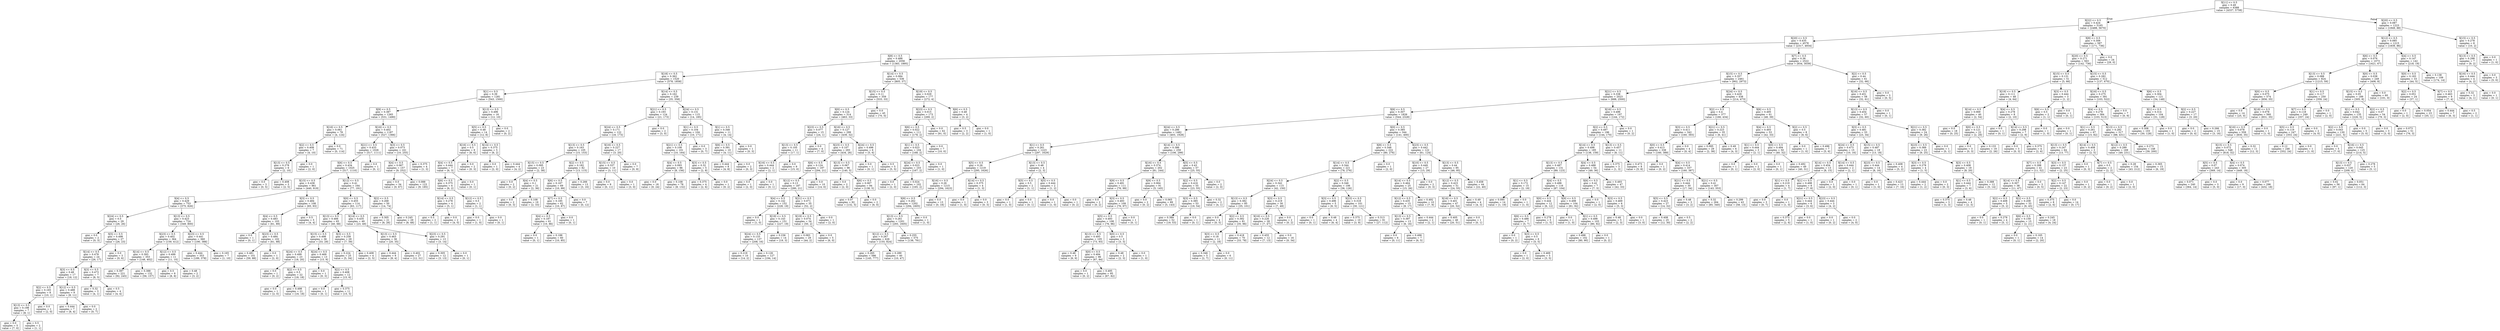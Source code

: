 digraph Tree {
node [shape=box] ;
0 [label="X[11] <= 0.5\ngini = 0.49\nsamples = 6388\nvalue = [4337, 5758]"] ;
1 [label="X[22] <= 0.5\ngini = 0.424\nsamples = 5165\nvalue = [2488, 5670]"] ;
0 -> 1 [labeldistance=2.5, labelangle=45, headlabel="True"] ;
2 [label="X[20] <= 0.5\ngini = 0.435\nsamples = 4578\nvalue = [2317, 4934]"] ;
1 -> 2 ;
3 [label="X[8] <= 0.5\ngini = 0.488\nsamples = 2056\nvalue = [1383, 1895]"] ;
2 -> 3 ;
4 [label="X[18] <= 0.5\ngini = 0.362\nsamples = 1520\nvalue = [578, 1858]"] ;
3 -> 4 ;
5 [label="X[1] <= 0.5\ngini = 0.39\nsamples = 1281\nvalue = [543, 1500]"] ;
4 -> 5 ;
6 [label="X[9] <= 0.5\ngini = 0.387\nsamples = 1265\nvalue = [531, 1490]"] ;
5 -> 6 ;
7 [label="X[16] <= 0.5\ngini = 0.061\nsamples = 78\nvalue = [4, 124]"] ;
6 -> 7 ;
8 [label="X[2] <= 0.5\ngini = 0.408\nsamples = 7\nvalue = [4, 10]"] ;
7 -> 8 ;
9 [label="X[13] <= 0.5\ngini = 0.278\nsamples = 6\nvalue = [2, 10]"] ;
8 -> 9 ;
10 [label="gini = 0.0\nsamples = 3\nvalue = [0, 5]"] ;
9 -> 10 ;
11 [label="gini = 0.408\nsamples = 3\nvalue = [2, 5]"] ;
9 -> 11 ;
12 [label="gini = 0.0\nsamples = 1\nvalue = [2, 0]"] ;
8 -> 12 ;
13 [label="gini = 0.0\nsamples = 71\nvalue = [0, 114]"] ;
7 -> 13 ;
14 [label="X[16] <= 0.5\ngini = 0.402\nsamples = 1187\nvalue = [527, 1366]"] ;
6 -> 14 ;
15 [label="X[21] <= 0.5\ngini = 0.433\nsamples = 1026\nvalue = [517, 1111]"] ;
14 -> 15 ;
16 [label="X[6] <= 0.5\ngini = 0.434\nsamples = 1025\nvalue = [517, 1110]"] ;
15 -> 16 ;
17 [label="X[15] <= 0.5\ngini = 0.438\nsamples = 861\nvalue = [440, 919]"] ;
16 -> 17 ;
18 [label="X[4] <= 0.5\ngini = 0.429\nsamples = 753\nvalue = [375, 826]"] ;
17 -> 18 ;
19 [label="X[24] <= 0.5\ngini = 0.5\nsamples = 29\nvalue = [26, 26]"] ;
18 -> 19 ;
20 [label="gini = 0.0\nsamples = 2\nvalue = [0, 3]"] ;
19 -> 20 ;
21 [label="X[5] <= 0.5\ngini = 0.498\nsamples = 27\nvalue = [26, 23]"] ;
19 -> 21 ;
22 [label="X[14] <= 0.5\ngini = 0.478\nsamples = 24\nvalue = [26, 17]"] ;
21 -> 22 ;
23 [label="X[3] <= 0.5\ngini = 0.48\nsamples = 17\nvalue = [18, 12]"] ;
22 -> 23 ;
24 [label="X[2] <= 0.5\ngini = 0.165\nsamples = 8\nvalue = [10, 1]"] ;
23 -> 24 ;
25 [label="X[13] <= 0.5\ngini = 0.198\nsamples = 7\nvalue = [8, 1]"] ;
24 -> 25 ;
26 [label="gini = 0.0\nsamples = 5\nvalue = [7, 0]"] ;
25 -> 26 ;
27 [label="gini = 0.5\nsamples = 2\nvalue = [1, 1]"] ;
25 -> 27 ;
28 [label="gini = 0.0\nsamples = 1\nvalue = [2, 0]"] ;
24 -> 28 ;
29 [label="X[12] <= 0.5\ngini = 0.488\nsamples = 9\nvalue = [8, 11]"] ;
23 -> 29 ;
30 [label="gini = 0.444\nsamples = 7\nvalue = [8, 4]"] ;
29 -> 30 ;
31 [label="gini = 0.0\nsamples = 2\nvalue = [0, 7]"] ;
29 -> 31 ;
32 [label="X[3] <= 0.5\ngini = 0.473\nsamples = 7\nvalue = [8, 5]"] ;
22 -> 32 ;
33 [label="gini = 0.32\nsamples = 3\nvalue = [4, 1]"] ;
32 -> 33 ;
34 [label="gini = 0.5\nsamples = 4\nvalue = [4, 4]"] ;
32 -> 34 ;
35 [label="gini = 0.0\nsamples = 3\nvalue = [0, 6]"] ;
21 -> 35 ;
36 [label="X[13] <= 0.5\ngini = 0.423\nsamples = 724\nvalue = [349, 800]"] ;
18 -> 36 ;
37 [label="X[23] <= 0.5\ngini = 0.402\nsamples = 364\nvalue = [159, 412]"] ;
36 -> 37 ;
38 [label="X[14] <= 0.5\ngini = 0.393\nsamples = 353\nvalue = [148, 402]"] ;
37 -> 38 ;
39 [label="gini = 0.397\nsamples = 221\nvalue = [92, 245]"] ;
38 -> 39 ;
40 [label="gini = 0.388\nsamples = 132\nvalue = [56, 157]"] ;
38 -> 40 ;
41 [label="X[12] <= 0.5\ngini = 0.499\nsamples = 11\nvalue = [11, 10]"] ;
37 -> 41 ;
42 [label="gini = 0.5\nsamples = 9\nvalue = [8, 8]"] ;
41 -> 42 ;
43 [label="gini = 0.48\nsamples = 2\nvalue = [3, 2]"] ;
41 -> 43 ;
44 [label="X[23] <= 0.5\ngini = 0.441\nsamples = 360\nvalue = [190, 388]"] ;
36 -> 44 ;
45 [label="gini = 0.444\nsamples = 353\nvalue = [189, 378]"] ;
44 -> 45 ;
46 [label="gini = 0.165\nsamples = 7\nvalue = [1, 10]"] ;
44 -> 46 ;
47 [label="X[3] <= 0.5\ngini = 0.484\nsamples = 108\nvalue = [65, 93]"] ;
17 -> 47 ;
48 [label="X[4] <= 0.5\ngini = 0.483\nsamples = 103\nvalue = [61, 89]"] ;
47 -> 48 ;
49 [label="gini = 0.0\nsamples = 1\nvalue = [0, 1]"] ;
48 -> 49 ;
50 [label="X[23] <= 0.5\ngini = 0.484\nsamples = 102\nvalue = [61, 88]"] ;
48 -> 50 ;
51 [label="gini = 0.481\nsamples = 101\nvalue = [59, 88]"] ;
50 -> 51 ;
52 [label="gini = 0.0\nsamples = 1\nvalue = [2, 0]"] ;
50 -> 52 ;
53 [label="gini = 0.5\nsamples = 5\nvalue = [4, 4]"] ;
47 -> 53 ;
54 [label="X[12] <= 0.5\ngini = 0.41\nsamples = 164\nvalue = [77, 191]"] ;
16 -> 54 ;
55 [label="X[0] <= 0.5\ngini = 0.455\nsamples = 114\nvalue = [63, 117]"] ;
54 -> 55 ;
56 [label="X[13] <= 0.5\ngini = 0.466\nsamples = 65\nvalue = [40, 68]"] ;
55 -> 56 ;
57 [label="X[15] <= 0.5\ngini = 0.498\nsamples = 36\nvalue = [33, 29]"] ;
56 -> 57 ;
58 [label="X[24] <= 0.5\ngini = 0.499\nsamples = 23\nvalue = [18, 20]"] ;
57 -> 58 ;
59 [label="gini = 0.0\nsamples = 1\nvalue = [0, 2]"] ;
58 -> 59 ;
60 [label="X[2] <= 0.5\ngini = 0.5\nsamples = 22\nvalue = [18, 18]"] ;
58 -> 60 ;
61 [label="gini = 0.0\nsamples = 1\nvalue = [2, 0]"] ;
60 -> 61 ;
62 [label="gini = 0.498\nsamples = 21\nvalue = [16, 18]"] ;
60 -> 62 ;
63 [label="X[24] <= 0.5\ngini = 0.469\nsamples = 13\nvalue = [15, 9]"] ;
57 -> 63 ;
64 [label="gini = 0.0\nsamples = 1\nvalue = [0, 3]"] ;
63 -> 64 ;
65 [label="X[2] <= 0.5\ngini = 0.408\nsamples = 12\nvalue = [15, 6]"] ;
63 -> 65 ;
66 [label="gini = 0.0\nsamples = 1\nvalue = [0, 1]"] ;
65 -> 66 ;
67 [label="gini = 0.375\nsamples = 11\nvalue = [15, 5]"] ;
65 -> 67 ;
68 [label="X[3] <= 0.5\ngini = 0.258\nsamples = 29\nvalue = [7, 39]"] ;
56 -> 68 ;
69 [label="gini = 0.224\nsamples = 25\nvalue = [5, 34]"] ;
68 -> 69 ;
70 [label="gini = 0.408\nsamples = 4\nvalue = [2, 5]"] ;
68 -> 70 ;
71 [label="X[14] <= 0.5\ngini = 0.435\nsamples = 49\nvalue = [23, 49]"] ;
55 -> 71 ;
72 [label="X[13] <= 0.5\ngini = 0.463\nsamples = 36\nvalue = [20, 35]"] ;
71 -> 72 ;
73 [label="gini = 0.444\nsamples = 9\nvalue = [8, 4]"] ;
72 -> 73 ;
74 [label="gini = 0.402\nsamples = 27\nvalue = [12, 31]"] ;
72 -> 74 ;
75 [label="X[23] <= 0.5\ngini = 0.291\nsamples = 13\nvalue = [3, 14]"] ;
71 -> 75 ;
76 [label="gini = 0.305\nsamples = 12\nvalue = [3, 13]"] ;
75 -> 76 ;
77 [label="gini = 0.0\nsamples = 1\nvalue = [0, 1]"] ;
75 -> 77 ;
78 [label="X[2] <= 0.5\ngini = 0.268\nsamples = 50\nvalue = [14, 74]"] ;
54 -> 78 ;
79 [label="gini = 0.305\nsamples = 21\nvalue = [6, 26]"] ;
78 -> 79 ;
80 [label="gini = 0.245\nsamples = 29\nvalue = [8, 48]"] ;
78 -> 80 ;
81 [label="gini = 0.0\nsamples = 1\nvalue = [0, 1]"] ;
15 -> 81 ;
82 [label="X[3] <= 0.5\ngini = 0.073\nsamples = 161\nvalue = [10, 255]"] ;
14 -> 82 ;
83 [label="X[4] <= 0.5\ngini = 0.067\nsamples = 157\nvalue = [9, 252]"] ;
82 -> 83 ;
84 [label="gini = 0.0\nsamples = 34\nvalue = [0, 67]"] ;
83 -> 84 ;
85 [label="gini = 0.088\nsamples = 123\nvalue = [9, 185]"] ;
83 -> 85 ;
86 [label="gini = 0.375\nsamples = 4\nvalue = [1, 3]"] ;
82 -> 86 ;
87 [label="X[13] <= 0.5\ngini = 0.496\nsamples = 16\nvalue = [12, 10]"] ;
5 -> 87 ;
88 [label="X[5] <= 0.5\ngini = 0.48\nsamples = 14\nvalue = [12, 8]"] ;
87 -> 88 ;
89 [label="X[16] <= 0.5\ngini = 0.5\nsamples = 9\nvalue = [6, 6]"] ;
88 -> 89 ;
90 [label="X[4] <= 0.5\ngini = 0.444\nsamples = 7\nvalue = [6, 3]"] ;
89 -> 90 ;
91 [label="X[6] <= 0.5\ngini = 0.375\nsamples = 6\nvalue = [6, 2]"] ;
90 -> 91 ;
92 [label="X[14] <= 0.5\ngini = 0.278\nsamples = 4\nvalue = [5, 1]"] ;
91 -> 92 ;
93 [label="gini = 0.5\nsamples = 2\nvalue = [1, 1]"] ;
92 -> 93 ;
94 [label="gini = 0.0\nsamples = 2\nvalue = [4, 0]"] ;
92 -> 94 ;
95 [label="X[12] <= 0.5\ngini = 0.5\nsamples = 2\nvalue = [1, 1]"] ;
91 -> 95 ;
96 [label="gini = 0.0\nsamples = 1\nvalue = [1, 0]"] ;
95 -> 96 ;
97 [label="gini = 0.0\nsamples = 1\nvalue = [0, 1]"] ;
95 -> 97 ;
98 [label="gini = 0.0\nsamples = 1\nvalue = [0, 1]"] ;
90 -> 98 ;
99 [label="gini = 0.0\nsamples = 2\nvalue = [0, 3]"] ;
89 -> 99 ;
100 [label="X[14] <= 0.5\ngini = 0.375\nsamples = 5\nvalue = [6, 2]"] ;
88 -> 100 ;
101 [label="gini = 0.0\nsamples = 1\nvalue = [2, 0]"] ;
100 -> 101 ;
102 [label="gini = 0.444\nsamples = 4\nvalue = [4, 2]"] ;
100 -> 102 ;
103 [label="gini = 0.0\nsamples = 2\nvalue = [0, 2]"] ;
87 -> 103 ;
104 [label="X[14] <= 0.5\ngini = 0.162\nsamples = 239\nvalue = [35, 358]"] ;
4 -> 104 ;
105 [label="X[21] <= 0.5\ngini = 0.193\nsamples = 124\nvalue = [21, 173]"] ;
104 -> 105 ;
106 [label="X[24] <= 0.5\ngini = 0.171\nsamples = 122\nvalue = [18, 173]"] ;
105 -> 106 ;
107 [label="X[13] <= 0.5\ngini = 0.163\nsamples = 105\nvalue = [15, 153]"] ;
106 -> 107 ;
108 [label="X[15] <= 0.5\ngini = 0.095\nsamples = 23\nvalue = [2, 38]"] ;
107 -> 108 ;
109 [label="gini = 0.0\nsamples = 2\nvalue = [0, 2]"] ;
108 -> 109 ;
110 [label="X[4] <= 0.5\ngini = 0.1\nsamples = 21\nvalue = [2, 36]"] ;
108 -> 110 ;
111 [label="gini = 0.0\nsamples = 2\nvalue = [0, 3]"] ;
110 -> 111 ;
112 [label="gini = 0.108\nsamples = 19\nvalue = [2, 33]"] ;
110 -> 112 ;
113 [label="X[2] <= 0.5\ngini = 0.182\nsamples = 82\nvalue = [13, 115]"] ;
107 -> 113 ;
114 [label="X[6] <= 0.5\ngini = 0.167\nsamples = 69\nvalue = [10, 99]"] ;
113 -> 114 ;
115 [label="X[7] <= 0.5\ngini = 0.185\nsamples = 62\nvalue = [10, 87]"] ;
114 -> 115 ;
116 [label="X[4] <= 0.5\ngini = 0.187\nsamples = 61\nvalue = [10, 86]"] ;
115 -> 116 ;
117 [label="gini = 0.0\nsamples = 1\nvalue = [0, 1]"] ;
116 -> 117 ;
118 [label="gini = 0.188\nsamples = 60\nvalue = [10, 85]"] ;
116 -> 118 ;
119 [label="gini = 0.0\nsamples = 1\nvalue = [0, 1]"] ;
115 -> 119 ;
120 [label="gini = 0.0\nsamples = 7\nvalue = [0, 12]"] ;
114 -> 120 ;
121 [label="gini = 0.266\nsamples = 13\nvalue = [3, 16]"] ;
113 -> 121 ;
122 [label="X[16] <= 0.5\ngini = 0.227\nsamples = 17\nvalue = [3, 20]"] ;
106 -> 122 ;
123 [label="X[15] <= 0.5\ngini = 0.337\nsamples = 10\nvalue = [3, 11]"] ;
122 -> 123 ;
124 [label="gini = 0.0\nsamples = 9\nvalue = [0, 11]"] ;
123 -> 124 ;
125 [label="gini = 0.0\nsamples = 1\nvalue = [3, 0]"] ;
123 -> 125 ;
126 [label="gini = 0.0\nsamples = 7\nvalue = [0, 9]"] ;
122 -> 126 ;
127 [label="gini = 0.0\nsamples = 2\nvalue = [3, 0]"] ;
105 -> 127 ;
128 [label="X[24] <= 0.5\ngini = 0.131\nsamples = 115\nvalue = [14, 185]"] ;
104 -> 128 ;
129 [label="X[1] <= 0.5\ngini = 0.104\nsamples = 104\nvalue = [10, 171]"] ;
128 -> 129 ;
130 [label="X[21] <= 0.5\ngini = 0.108\nsamples = 101\nvalue = [10, 164]"] ;
129 -> 130 ;
131 [label="X[4] <= 0.5\ngini = 0.093\nsamples = 96\nvalue = [8, 156]"] ;
130 -> 131 ;
132 [label="gini = 0.0\nsamples = 18\nvalue = [0, 24]"] ;
131 -> 132 ;
133 [label="gini = 0.108\nsamples = 78\nvalue = [8, 132]"] ;
131 -> 133 ;
134 [label="X[3] <= 0.5\ngini = 0.32\nsamples = 5\nvalue = [2, 8]"] ;
130 -> 134 ;
135 [label="gini = 0.375\nsamples = 4\nvalue = [2, 6]"] ;
134 -> 135 ;
136 [label="gini = 0.0\nsamples = 1\nvalue = [0, 2]"] ;
134 -> 136 ;
137 [label="gini = 0.0\nsamples = 3\nvalue = [0, 7]"] ;
129 -> 137 ;
138 [label="X[1] <= 0.5\ngini = 0.346\nsamples = 11\nvalue = [4, 14]"] ;
128 -> 138 ;
139 [label="X[6] <= 0.5\ngini = 0.391\nsamples = 10\nvalue = [4, 11]"] ;
138 -> 139 ;
140 [label="gini = 0.444\nsamples = 8\nvalue = [4, 8]"] ;
139 -> 140 ;
141 [label="gini = 0.0\nsamples = 2\nvalue = [0, 3]"] ;
139 -> 141 ;
142 [label="gini = 0.0\nsamples = 1\nvalue = [0, 3]"] ;
138 -> 142 ;
143 [label="X[14] <= 0.5\ngini = 0.084\nsamples = 536\nvalue = [805, 37]"] ;
3 -> 143 ;
144 [label="X[15] <= 0.5\ngini = 0.11\nsamples = 359\nvalue = [533, 33]"] ;
143 -> 144 ;
145 [label="X[0] <= 0.5\ngini = 0.124\nsamples = 314\nvalue = [463, 33]"] ;
144 -> 145 ;
146 [label="X[23] <= 0.5\ngini = 0.077\nsamples = 15\nvalue = [24, 1]"] ;
145 -> 146 ;
147 [label="X[13] <= 0.5\ngini = 0.105\nsamples = 11\nvalue = [17, 1]"] ;
146 -> 147 ;
148 [label="X[16] <= 0.5\ngini = 0.444\nsamples = 2\nvalue = [2, 1]"] ;
147 -> 148 ;
149 [label="gini = 0.0\nsamples = 1\nvalue = [2, 0]"] ;
148 -> 149 ;
150 [label="gini = 0.0\nsamples = 1\nvalue = [0, 1]"] ;
148 -> 150 ;
151 [label="gini = 0.0\nsamples = 9\nvalue = [15, 0]"] ;
147 -> 151 ;
152 [label="gini = 0.0\nsamples = 4\nvalue = [7, 0]"] ;
146 -> 152 ;
153 [label="X[16] <= 0.5\ngini = 0.127\nsamples = 299\nvalue = [439, 32]"] ;
145 -> 153 ;
154 [label="X[23] <= 0.5\ngini = 0.107\nsamples = 293\nvalue = [434, 26]"] ;
153 -> 154 ;
155 [label="X[6] <= 0.5\ngini = 0.124\nsamples = 197\nvalue = [294, 21]"] ;
154 -> 155 ;
156 [label="X[12] <= 0.5\ngini = 0.13\nsamples = 187\nvalue = [280, 21]"] ;
155 -> 156 ;
157 [label="X[4] <= 0.5\ngini = 0.142\nsamples = 152\nvalue = [228, 19]"] ;
156 -> 157 ;
158 [label="gini = 0.0\nsamples = 1\nvalue = [1, 0]"] ;
157 -> 158 ;
159 [label="X[19] <= 0.5\ngini = 0.143\nsamples = 151\nvalue = [227, 19]"] ;
157 -> 159 ;
160 [label="X[24] <= 0.5\ngini = 0.133\nsamples = 137\nvalue = [208, 16]"] ;
159 -> 160 ;
161 [label="gini = 0.219\nsamples = 10\nvalue = [14, 2]"] ;
160 -> 161 ;
162 [label="gini = 0.126\nsamples = 127\nvalue = [194, 14]"] ;
160 -> 162 ;
163 [label="gini = 0.236\nsamples = 14\nvalue = [19, 3]"] ;
159 -> 163 ;
164 [label="X[21] <= 0.5\ngini = 0.071\nsamples = 35\nvalue = [52, 2]"] ;
156 -> 164 ;
165 [label="X[19] <= 0.5\ngini = 0.074\nsamples = 34\nvalue = [50, 2]"] ;
164 -> 165 ;
166 [label="gini = 0.083\nsamples = 29\nvalue = [44, 2]"] ;
165 -> 166 ;
167 [label="gini = 0.0\nsamples = 5\nvalue = [6, 0]"] ;
165 -> 167 ;
168 [label="gini = 0.0\nsamples = 1\nvalue = [2, 0]"] ;
164 -> 168 ;
169 [label="gini = 0.0\nsamples = 10\nvalue = [14, 0]"] ;
155 -> 169 ;
170 [label="X[13] <= 0.5\ngini = 0.067\nsamples = 96\nvalue = [140, 5]"] ;
154 -> 170 ;
171 [label="gini = 0.0\nsamples = 2\nvalue = [2, 0]"] ;
170 -> 171 ;
172 [label="X[6] <= 0.5\ngini = 0.067\nsamples = 94\nvalue = [138, 5]"] ;
170 -> 172 ;
173 [label="gini = 0.07\nsamples = 92\nvalue = [132, 5]"] ;
172 -> 173 ;
174 [label="gini = 0.0\nsamples = 2\nvalue = [6, 0]"] ;
172 -> 174 ;
175 [label="X[24] <= 0.5\ngini = 0.496\nsamples = 6\nvalue = [5, 6]"] ;
153 -> 175 ;
176 [label="gini = 0.0\nsamples = 1\nvalue = [0, 1]"] ;
175 -> 176 ;
177 [label="gini = 0.5\nsamples = 5\nvalue = [5, 5]"] ;
175 -> 177 ;
178 [label="gini = 0.0\nsamples = 45\nvalue = [70, 0]"] ;
144 -> 178 ;
179 [label="X[19] <= 0.5\ngini = 0.029\nsamples = 177\nvalue = [272, 4]"] ;
143 -> 179 ;
180 [label="X[23] <= 0.5\ngini = 0.015\nsamples = 173\nvalue = [269, 2]"] ;
179 -> 180 ;
181 [label="X[6] <= 0.5\ngini = 0.022\nsamples = 111\nvalue = [178, 2]"] ;
180 -> 181 ;
182 [label="X[1] <= 0.5\ngini = 0.023\nsamples = 104\nvalue = [168, 2]"] ;
181 -> 182 ;
183 [label="X[24] <= 0.5\ngini = 0.023\nsamples = 103\nvalue = [167, 2]"] ;
182 -> 183 ;
184 [label="gini = 0.0\nsamples = 1\nvalue = [2, 0]"] ;
183 -> 184 ;
185 [label="gini = 0.024\nsamples = 102\nvalue = [165, 2]"] ;
183 -> 185 ;
186 [label="gini = 0.0\nsamples = 1\nvalue = [1, 0]"] ;
182 -> 186 ;
187 [label="gini = 0.0\nsamples = 7\nvalue = [10, 0]"] ;
181 -> 187 ;
188 [label="gini = 0.0\nsamples = 62\nvalue = [91, 0]"] ;
180 -> 188 ;
189 [label="X[6] <= 0.5\ngini = 0.48\nsamples = 4\nvalue = [3, 2]"] ;
179 -> 189 ;
190 [label="gini = 0.5\nsamples = 3\nvalue = [2, 2]"] ;
189 -> 190 ;
191 [label="gini = 0.0\nsamples = 1\nvalue = [1, 0]"] ;
189 -> 191 ;
192 [label="X[7] <= 0.5\ngini = 0.36\nsamples = 2522\nvalue = [934, 3039]"] ;
2 -> 192 ;
193 [label="X[15] <= 0.5\ngini = 0.357\nsamples = 2461\nvalue = [902, 2973]"] ;
192 -> 193 ;
194 [label="X[21] <= 0.5\ngini = 0.338\nsamples = 2023\nvalue = [688, 2500]"] ;
193 -> 194 ;
195 [label="X[6] <= 0.5\ngini = 0.307\nsamples = 1826\nvalue = [544, 2328]"] ;
194 -> 195 ;
196 [label="X[24] <= 0.5\ngini = 0.286\nsamples = 1482\nvalue = [403, 1928]"] ;
195 -> 196 ;
197 [label="X[1] <= 0.5\ngini = 0.261\nsamples = 1223\nvalue = [297, 1629]"] ;
196 -> 197 ;
198 [label="X[5] <= 0.5\ngini = 0.26\nsamples = 1219\nvalue = [295, 1626]"] ;
197 -> 198 ;
199 [label="X[16] <= 0.5\ngini = 0.26\nsamples = 1215\nvalue = [294, 1623]"] ;
198 -> 199 ;
200 [label="X[8] <= 0.5\ngini = 0.262\nsamples = 1202\nvalue = [294, 1605]"] ;
199 -> 200 ;
201 [label="X[13] <= 0.5\ngini = 0.261\nsamples = 1201\nvalue = [293, 1605]"] ;
200 -> 201 ;
202 [label="X[12] <= 0.5\ngini = 0.267\nsamples = 626\nvalue = [155, 824]"] ;
201 -> 202 ;
203 [label="gini = 0.265\nsamples = 586\nvalue = [145, 777]"] ;
202 -> 203 ;
204 [label="gini = 0.289\nsamples = 40\nvalue = [10, 47]"] ;
202 -> 204 ;
205 [label="gini = 0.255\nsamples = 575\nvalue = [138, 781]"] ;
201 -> 205 ;
206 [label="gini = 0.0\nsamples = 1\nvalue = [1, 0]"] ;
200 -> 206 ;
207 [label="gini = 0.0\nsamples = 13\nvalue = [0, 18]"] ;
199 -> 207 ;
208 [label="X[14] <= 0.5\ngini = 0.375\nsamples = 4\nvalue = [1, 3]"] ;
198 -> 208 ;
209 [label="gini = 0.0\nsamples = 1\nvalue = [1, 0]"] ;
208 -> 209 ;
210 [label="gini = 0.0\nsamples = 3\nvalue = [0, 3]"] ;
208 -> 210 ;
211 [label="X[13] <= 0.5\ngini = 0.48\nsamples = 4\nvalue = [2, 3]"] ;
197 -> 211 ;
212 [label="X[5] <= 0.5\ngini = 0.5\nsamples = 2\nvalue = [1, 1]"] ;
211 -> 212 ;
213 [label="gini = 0.0\nsamples = 1\nvalue = [1, 0]"] ;
212 -> 213 ;
214 [label="gini = 0.0\nsamples = 1\nvalue = [0, 1]"] ;
212 -> 214 ;
215 [label="X[5] <= 0.5\ngini = 0.444\nsamples = 2\nvalue = [1, 2]"] ;
211 -> 215 ;
216 [label="gini = 0.0\nsamples = 1\nvalue = [1, 0]"] ;
215 -> 216 ;
217 [label="gini = 0.0\nsamples = 1\nvalue = [0, 2]"] ;
215 -> 217 ;
218 [label="X[14] <= 0.5\ngini = 0.386\nsamples = 259\nvalue = [106, 299]"] ;
196 -> 218 ;
219 [label="X[16] <= 0.5\ngini = 0.374\nsamples = 202\nvalue = [81, 244]"] ;
218 -> 219 ;
220 [label="X[9] <= 0.5\ngini = 0.491\nsamples = 111\nvalue = [76, 99]"] ;
219 -> 220 ;
221 [label="gini = 0.0\nsamples = 2\nvalue = [0, 2]"] ;
220 -> 221 ;
222 [label="X[3] <= 0.5\ngini = 0.493\nsamples = 109\nvalue = [76, 97]"] ;
220 -> 222 ;
223 [label="X[5] <= 0.5\ngini = 0.493\nsamples = 108\nvalue = [76, 96]"] ;
222 -> 223 ;
224 [label="X[13] <= 0.5\ngini = 0.493\nsamples = 105\nvalue = [73, 93]"] ;
223 -> 224 ;
225 [label="gini = 0.48\nsamples = 9\nvalue = [6, 9]"] ;
224 -> 225 ;
226 [label="X[0] <= 0.5\ngini = 0.494\nsamples = 96\nvalue = [67, 84]"] ;
224 -> 226 ;
227 [label="gini = 0.0\nsamples = 1\nvalue = [0, 2]"] ;
226 -> 227 ;
228 [label="gini = 0.495\nsamples = 95\nvalue = [67, 82]"] ;
226 -> 228 ;
229 [label="X[0] <= 0.5\ngini = 0.5\nsamples = 3\nvalue = [3, 3]"] ;
223 -> 229 ;
230 [label="gini = 0.48\nsamples = 2\nvalue = [2, 3]"] ;
229 -> 230 ;
231 [label="gini = 0.0\nsamples = 1\nvalue = [1, 0]"] ;
229 -> 231 ;
232 [label="gini = 0.0\nsamples = 1\nvalue = [0, 1]"] ;
222 -> 232 ;
233 [label="X[9] <= 0.5\ngini = 0.064\nsamples = 91\nvalue = [5, 145]"] ;
219 -> 233 ;
234 [label="gini = 0.0\nsamples = 2\nvalue = [0, 2]"] ;
233 -> 234 ;
235 [label="gini = 0.065\nsamples = 89\nvalue = [5, 143]"] ;
233 -> 235 ;
236 [label="X[5] <= 0.5\ngini = 0.43\nsamples = 57\nvalue = [25, 55]"] ;
218 -> 236 ;
237 [label="X[2] <= 0.5\ngini = 0.416\nsamples = 55\nvalue = [23, 55]"] ;
236 -> 237 ;
238 [label="X[3] <= 0.5\ngini = 0.385\nsamples = 53\nvalue = [19, 54]"] ;
237 -> 238 ;
239 [label="gini = 0.389\nsamples = 52\nvalue = [19, 53]"] ;
238 -> 239 ;
240 [label="gini = 0.0\nsamples = 1\nvalue = [0, 1]"] ;
238 -> 240 ;
241 [label="gini = 0.32\nsamples = 2\nvalue = [4, 1]"] ;
237 -> 241 ;
242 [label="gini = 0.0\nsamples = 2\nvalue = [2, 0]"] ;
236 -> 242 ;
243 [label="X[0] <= 0.5\ngini = 0.385\nsamples = 344\nvalue = [141, 400]"] ;
195 -> 243 ;
244 [label="X[8] <= 0.5\ngini = 0.348\nsamples = 222\nvalue = [80, 276]"] ;
243 -> 244 ;
245 [label="X[14] <= 0.5\ngini = 0.344\nsamples = 221\nvalue = [78, 276]"] ;
244 -> 245 ;
246 [label="X[24] <= 0.5\ngini = 0.342\nsamples = 115\nvalue = [42, 150]"] ;
245 -> 246 ;
247 [label="X[13] <= 0.5\ngini = 0.382\nsamples = 85\nvalue = [35, 101]"] ;
246 -> 247 ;
248 [label="gini = 0.0\nsamples = 4\nvalue = [0, 5]"] ;
247 -> 248 ;
249 [label="X[2] <= 0.5\ngini = 0.392\nsamples = 81\nvalue = [35, 96]"] ;
247 -> 249 ;
250 [label="X[3] <= 0.5\ngini = 0.18\nsamples = 11\nvalue = [2, 18]"] ;
249 -> 250 ;
251 [label="gini = 0.346\nsamples = 5\nvalue = [2, 7]"] ;
250 -> 251 ;
252 [label="gini = 0.0\nsamples = 6\nvalue = [0, 11]"] ;
250 -> 252 ;
253 [label="gini = 0.418\nsamples = 70\nvalue = [33, 78]"] ;
249 -> 253 ;
254 [label="X[3] <= 0.5\ngini = 0.219\nsamples = 30\nvalue = [7, 49]"] ;
246 -> 254 ;
255 [label="X[16] <= 0.5\ngini = 0.226\nsamples = 28\nvalue = [7, 47]"] ;
254 -> 255 ;
256 [label="gini = 0.455\nsamples = 12\nvalue = [7, 13]"] ;
255 -> 256 ;
257 [label="gini = 0.0\nsamples = 16\nvalue = [0, 34]"] ;
255 -> 257 ;
258 [label="gini = 0.0\nsamples = 2\nvalue = [0, 2]"] ;
254 -> 258 ;
259 [label="X[2] <= 0.5\ngini = 0.346\nsamples = 106\nvalue = [36, 126]"] ;
245 -> 259 ;
260 [label="X[3] <= 0.5\ngini = 0.496\nsamples = 5\nvalue = [6, 5]"] ;
259 -> 260 ;
261 [label="gini = 0.0\nsamples = 1\nvalue = [0, 1]"] ;
260 -> 261 ;
262 [label="gini = 0.48\nsamples = 4\nvalue = [6, 4]"] ;
260 -> 262 ;
263 [label="X[23] <= 0.5\ngini = 0.318\nsamples = 101\nvalue = [30, 121]"] ;
259 -> 263 ;
264 [label="gini = 0.375\nsamples = 10\nvalue = [3, 9]"] ;
263 -> 264 ;
265 [label="gini = 0.313\nsamples = 91\nvalue = [27, 112]"] ;
263 -> 265 ;
266 [label="gini = 0.0\nsamples = 1\nvalue = [2, 0]"] ;
244 -> 266 ;
267 [label="X[23] <= 0.5\ngini = 0.442\nsamples = 122\nvalue = [61, 124]"] ;
243 -> 267 ;
268 [label="X[10] <= 0.5\ngini = 0.449\nsamples = 27\nvalue = [15, 29]"] ;
267 -> 268 ;
269 [label="X[14] <= 0.5\ngini = 0.464\nsamples = 25\nvalue = [15, 26]"] ;
268 -> 269 ;
270 [label="X[12] <= 0.5\ngini = 0.435\nsamples = 15\nvalue = [8, 17]"] ;
269 -> 270 ;
271 [label="X[13] <= 0.5\ngini = 0.397\nsamples = 13\nvalue = [6, 16]"] ;
270 -> 271 ;
272 [label="gini = 0.0\nsamples = 6\nvalue = [0, 11]"] ;
271 -> 272 ;
273 [label="gini = 0.496\nsamples = 7\nvalue = [6, 5]"] ;
271 -> 273 ;
274 [label="gini = 0.444\nsamples = 2\nvalue = [2, 1]"] ;
270 -> 274 ;
275 [label="gini = 0.492\nsamples = 10\nvalue = [7, 9]"] ;
269 -> 275 ;
276 [label="gini = 0.0\nsamples = 2\nvalue = [0, 3]"] ;
268 -> 276 ;
277 [label="X[13] <= 0.5\ngini = 0.44\nsamples = 95\nvalue = [46, 95]"] ;
267 -> 277 ;
278 [label="X[12] <= 0.5\ngini = 0.423\nsamples = 51\nvalue = [24, 55]"] ;
277 -> 278 ;
279 [label="X[16] <= 0.5\ngini = 0.401\nsamples = 47\nvalue = [20, 52]"] ;
278 -> 279 ;
280 [label="gini = 0.405\nsamples = 46\nvalue = [20, 51]"] ;
279 -> 280 ;
281 [label="gini = 0.0\nsamples = 1\nvalue = [0, 1]"] ;
279 -> 281 ;
282 [label="gini = 0.49\nsamples = 4\nvalue = [4, 3]"] ;
278 -> 282 ;
283 [label="gini = 0.458\nsamples = 44\nvalue = [22, 40]"] ;
277 -> 283 ;
284 [label="X[16] <= 0.5\ngini = 0.496\nsamples = 197\nvalue = [144, 172]"] ;
194 -> 284 ;
285 [label="X[2] <= 0.5\ngini = 0.497\nsamples = 196\nvalue = [144, 170]"] ;
284 -> 285 ;
286 [label="X[14] <= 0.5\ngini = 0.498\nsamples = 185\nvalue = [138, 159]"] ;
285 -> 286 ;
287 [label="X[13] <= 0.5\ngini = 0.487\nsamples = 131\nvalue = [89, 123]"] ;
286 -> 287 ;
288 [label="X[1] <= 0.5\ngini = 0.172\nsamples = 15\nvalue = [2, 19]"] ;
287 -> 288 ;
289 [label="gini = 0.095\nsamples = 14\nvalue = [1, 19]"] ;
288 -> 289 ;
290 [label="gini = 0.0\nsamples = 1\nvalue = [1, 0]"] ;
288 -> 290 ;
291 [label="X[4] <= 0.5\ngini = 0.496\nsamples = 116\nvalue = [87, 104]"] ;
287 -> 291 ;
292 [label="X[0] <= 0.5\ngini = 0.444\nsamples = 12\nvalue = [6, 12]"] ;
291 -> 292 ;
293 [label="X[6] <= 0.5\ngini = 0.486\nsamples = 7\nvalue = [5, 7]"] ;
292 -> 293 ;
294 [label="gini = 0.0\nsamples = 1\nvalue = [0, 2]"] ;
293 -> 294 ;
295 [label="X[3] <= 0.5\ngini = 0.5\nsamples = 6\nvalue = [5, 5]"] ;
293 -> 295 ;
296 [label="gini = 0.0\nsamples = 1\nvalue = [2, 0]"] ;
295 -> 296 ;
297 [label="gini = 0.469\nsamples = 5\nvalue = [3, 5]"] ;
295 -> 297 ;
298 [label="gini = 0.278\nsamples = 5\nvalue = [1, 5]"] ;
292 -> 298 ;
299 [label="X[9] <= 0.5\ngini = 0.498\nsamples = 104\nvalue = [81, 92]"] ;
291 -> 299 ;
300 [label="gini = 0.0\nsamples = 1\nvalue = [1, 0]"] ;
299 -> 300 ;
301 [label="X[1] <= 0.5\ngini = 0.498\nsamples = 103\nvalue = [80, 92]"] ;
299 -> 301 ;
302 [label="gini = 0.498\nsamples = 102\nvalue = [80, 90]"] ;
301 -> 302 ;
303 [label="gini = 0.0\nsamples = 1\nvalue = [0, 2]"] ;
301 -> 303 ;
304 [label="X[4] <= 0.5\ngini = 0.488\nsamples = 54\nvalue = [49, 36]"] ;
286 -> 304 ;
305 [label="X[6] <= 0.5\ngini = 0.42\nsamples = 7\nvalue = [7, 3]"] ;
304 -> 305 ;
306 [label="gini = 0.0\nsamples = 1\nvalue = [2, 0]"] ;
305 -> 306 ;
307 [label="X[3] <= 0.5\ngini = 0.469\nsamples = 6\nvalue = [5, 3]"] ;
305 -> 307 ;
308 [label="gini = 0.48\nsamples = 5\nvalue = [2, 3]"] ;
307 -> 308 ;
309 [label="gini = 0.0\nsamples = 1\nvalue = [3, 0]"] ;
307 -> 309 ;
310 [label="gini = 0.493\nsamples = 47\nvalue = [42, 33]"] ;
304 -> 310 ;
311 [label="X[13] <= 0.5\ngini = 0.457\nsamples = 11\nvalue = [6, 11]"] ;
285 -> 311 ;
312 [label="gini = 0.375\nsamples = 3\nvalue = [1, 3]"] ;
311 -> 312 ;
313 [label="gini = 0.473\nsamples = 8\nvalue = [5, 8]"] ;
311 -> 313 ;
314 [label="gini = 0.0\nsamples = 1\nvalue = [0, 2]"] ;
284 -> 314 ;
315 [label="X[24] <= 0.5\ngini = 0.429\nsamples = 438\nvalue = [214, 473]"] ;
193 -> 315 ;
316 [label="X[2] <= 0.5\ngini = 0.4\nsamples = 377\nvalue = [166, 434]"] ;
315 -> 316 ;
317 [label="X[3] <= 0.5\ngini = 0.411\nsamples = 342\nvalue = [160, 393]"] ;
316 -> 317 ;
318 [label="X[0] <= 0.5\ngini = 0.413\nsamples = 338\nvalue = [160, 389]"] ;
317 -> 318 ;
319 [label="gini = 0.0\nsamples = 1\nvalue = [0, 2]"] ;
318 -> 319 ;
320 [label="X[4] <= 0.5\ngini = 0.414\nsamples = 337\nvalue = [160, 387]"] ;
318 -> 320 ;
321 [label="X[21] <= 0.5\ngini = 0.444\nsamples = 30\nvalue = [17, 34]"] ;
320 -> 321 ;
322 [label="X[5] <= 0.5\ngini = 0.423\nsamples = 27\nvalue = [14, 32]"] ;
321 -> 322 ;
323 [label="gini = 0.408\nsamples = 25\nvalue = [12, 30]"] ;
322 -> 323 ;
324 [label="gini = 0.5\nsamples = 2\nvalue = [2, 2]"] ;
322 -> 324 ;
325 [label="gini = 0.48\nsamples = 3\nvalue = [3, 2]"] ;
321 -> 325 ;
326 [label="X[21] <= 0.5\ngini = 0.41\nsamples = 307\nvalue = [143, 353]"] ;
320 -> 326 ;
327 [label="gini = 0.32\nsamples = 264\nvalue = [85, 340]"] ;
326 -> 327 ;
328 [label="gini = 0.299\nsamples = 43\nvalue = [58, 13]"] ;
326 -> 328 ;
329 [label="gini = 0.0\nsamples = 4\nvalue = [0, 4]"] ;
317 -> 329 ;
330 [label="X[21] <= 0.5\ngini = 0.223\nsamples = 35\nvalue = [6, 41]"] ;
316 -> 330 ;
331 [label="gini = 0.095\nsamples = 29\nvalue = [2, 38]"] ;
330 -> 331 ;
332 [label="gini = 0.49\nsamples = 6\nvalue = [4, 3]"] ;
330 -> 332 ;
333 [label="X[6] <= 0.5\ngini = 0.495\nsamples = 61\nvalue = [48, 39]"] ;
315 -> 333 ;
334 [label="X[4] <= 0.5\ngini = 0.493\nsamples = 53\nvalue = [42, 33]"] ;
333 -> 334 ;
335 [label="X[1] <= 0.5\ngini = 0.444\nsamples = 3\nvalue = [2, 1]"] ;
334 -> 335 ;
336 [label="gini = 0.0\nsamples = 1\nvalue = [0, 1]"] ;
335 -> 336 ;
337 [label="gini = 0.0\nsamples = 2\nvalue = [2, 0]"] ;
335 -> 337 ;
338 [label="X[0] <= 0.5\ngini = 0.494\nsamples = 50\nvalue = [40, 32]"] ;
334 -> 338 ;
339 [label="gini = 0.0\nsamples = 1\nvalue = [0, 1]"] ;
338 -> 339 ;
340 [label="gini = 0.492\nsamples = 49\nvalue = [40, 31]"] ;
338 -> 340 ;
341 [label="X[2] <= 0.5\ngini = 0.5\nsamples = 8\nvalue = [6, 6]"] ;
333 -> 341 ;
342 [label="gini = 0.0\nsamples = 1\nvalue = [1, 0]"] ;
341 -> 342 ;
343 [label="gini = 0.496\nsamples = 7\nvalue = [5, 6]"] ;
341 -> 343 ;
344 [label="X[2] <= 0.5\ngini = 0.44\nsamples = 61\nvalue = [32, 66]"] ;
192 -> 344 ;
345 [label="X[16] <= 0.5\ngini = 0.451\nsamples = 58\nvalue = [32, 61]"] ;
344 -> 345 ;
346 [label="X[13] <= 0.5\ngini = 0.454\nsamples = 57\nvalue = [32, 60]"] ;
345 -> 346 ;
347 [label="X[3] <= 0.5\ngini = 0.481\nsamples = 33\nvalue = [23, 34]"] ;
346 -> 347 ;
348 [label="X[24] <= 0.5\ngini = 0.473\nsamples = 15\nvalue = [10, 16]"] ;
347 -> 348 ;
349 [label="X[14] <= 0.5\ngini = 0.454\nsamples = 13\nvalue = [8, 15]"] ;
348 -> 349 ;
350 [label="X[1] <= 0.5\ngini = 0.219\nsamples = 4\nvalue = [1, 7]"] ;
349 -> 350 ;
351 [label="gini = 0.0\nsamples = 3\nvalue = [0, 7]"] ;
350 -> 351 ;
352 [label="gini = 0.0\nsamples = 1\nvalue = [1, 0]"] ;
350 -> 352 ;
353 [label="X[1] <= 0.5\ngini = 0.498\nsamples = 9\nvalue = [7, 8]"] ;
349 -> 353 ;
354 [label="X[21] <= 0.5\ngini = 0.444\nsamples = 6\nvalue = [3, 6]"] ;
353 -> 354 ;
355 [label="gini = 0.375\nsamples = 5\nvalue = [2, 6]"] ;
354 -> 355 ;
356 [label="gini = 0.0\nsamples = 1\nvalue = [1, 0]"] ;
354 -> 356 ;
357 [label="X[23] <= 0.5\ngini = 0.444\nsamples = 3\nvalue = [4, 2]"] ;
353 -> 357 ;
358 [label="gini = 0.0\nsamples = 1\nvalue = [0, 2]"] ;
357 -> 358 ;
359 [label="gini = 0.0\nsamples = 2\nvalue = [4, 0]"] ;
357 -> 359 ;
360 [label="X[14] <= 0.5\ngini = 0.444\nsamples = 2\nvalue = [2, 1]"] ;
348 -> 360 ;
361 [label="gini = 0.0\nsamples = 1\nvalue = [2, 0]"] ;
360 -> 361 ;
362 [label="gini = 0.0\nsamples = 1\nvalue = [0, 1]"] ;
360 -> 362 ;
363 [label="X[15] <= 0.5\ngini = 0.487\nsamples = 18\nvalue = [13, 18]"] ;
347 -> 363 ;
364 [label="X[23] <= 0.5\ngini = 0.444\nsamples = 14\nvalue = [8, 16]"] ;
363 -> 364 ;
365 [label="gini = 0.0\nsamples = 1\nvalue = [1, 0]"] ;
364 -> 365 ;
366 [label="gini = 0.423\nsamples = 13\nvalue = [7, 16]"] ;
364 -> 366 ;
367 [label="gini = 0.408\nsamples = 4\nvalue = [5, 2]"] ;
363 -> 367 ;
368 [label="X[21] <= 0.5\ngini = 0.382\nsamples = 24\nvalue = [9, 26]"] ;
346 -> 368 ;
369 [label="X[23] <= 0.5\ngini = 0.389\nsamples = 23\nvalue = [9, 25]"] ;
368 -> 369 ;
370 [label="X[3] <= 0.5\ngini = 0.278\nsamples = 4\nvalue = [1, 5]"] ;
369 -> 370 ;
371 [label="gini = 0.444\nsamples = 2\nvalue = [1, 2]"] ;
370 -> 371 ;
372 [label="gini = 0.0\nsamples = 2\nvalue = [0, 3]"] ;
370 -> 372 ;
373 [label="X[3] <= 0.5\ngini = 0.408\nsamples = 19\nvalue = [8, 20]"] ;
369 -> 373 ;
374 [label="X[1] <= 0.5\ngini = 0.444\nsamples = 7\nvalue = [3, 6]"] ;
373 -> 374 ;
375 [label="gini = 0.375\nsamples = 3\nvalue = [1, 3]"] ;
374 -> 375 ;
376 [label="gini = 0.48\nsamples = 4\nvalue = [2, 3]"] ;
374 -> 376 ;
377 [label="gini = 0.388\nsamples = 12\nvalue = [5, 14]"] ;
373 -> 377 ;
378 [label="gini = 0.0\nsamples = 1\nvalue = [0, 1]"] ;
368 -> 378 ;
379 [label="gini = 0.0\nsamples = 1\nvalue = [0, 1]"] ;
345 -> 379 ;
380 [label="gini = 0.0\nsamples = 3\nvalue = [0, 5]"] ;
344 -> 380 ;
381 [label="X[8] <= 0.5\ngini = 0.306\nsamples = 587\nvalue = [171, 736]"] ;
1 -> 381 ;
382 [label="X[20] <= 0.5\ngini = 0.271\nsamples = 563\nvalue = [142, 736]"] ;
381 -> 382 ;
383 [label="X[15] <= 0.5\ngini = 0.131\nsamples = 51\nvalue = [5, 66]"] ;
382 -> 383 ;
384 [label="X[19] <= 0.5\ngini = 0.111\nsamples = 48\nvalue = [4, 64]"] ;
383 -> 384 ;
385 [label="X[14] <= 0.5\ngini = 0.069\nsamples = 40\nvalue = [2, 54]"] ;
384 -> 385 ;
386 [label="gini = 0.0\nsamples = 18\nvalue = [0, 25]"] ;
385 -> 386 ;
387 [label="X[0] <= 0.5\ngini = 0.121\nsamples = 22\nvalue = [2, 29]"] ;
385 -> 387 ;
388 [label="gini = 0.0\nsamples = 3\nvalue = [0, 3]"] ;
387 -> 388 ;
389 [label="gini = 0.133\nsamples = 19\nvalue = [2, 26]"] ;
387 -> 389 ;
390 [label="X[4] <= 0.5\ngini = 0.278\nsamples = 8\nvalue = [2, 10]"] ;
384 -> 390 ;
391 [label="gini = 0.0\nsamples = 1\nvalue = [0, 1]"] ;
390 -> 391 ;
392 [label="X[14] <= 0.5\ngini = 0.298\nsamples = 7\nvalue = [2, 9]"] ;
390 -> 392 ;
393 [label="gini = 0.0\nsamples = 3\nvalue = [0, 3]"] ;
392 -> 393 ;
394 [label="gini = 0.375\nsamples = 4\nvalue = [2, 6]"] ;
392 -> 394 ;
395 [label="X[3] <= 0.5\ngini = 0.444\nsamples = 3\nvalue = [1, 2]"] ;
383 -> 395 ;
396 [label="X[6] <= 0.5\ngini = 0.5\nsamples = 2\nvalue = [1, 1]"] ;
395 -> 396 ;
397 [label="gini = 0.0\nsamples = 1\nvalue = [1, 0]"] ;
396 -> 397 ;
398 [label="gini = 0.0\nsamples = 1\nvalue = [0, 1]"] ;
396 -> 398 ;
399 [label="gini = 0.0\nsamples = 1\nvalue = [0, 1]"] ;
395 -> 399 ;
400 [label="X[15] <= 0.5\ngini = 0.282\nsamples = 512\nvalue = [137, 670]"] ;
382 -> 400 ;
401 [label="X[16] <= 0.5\ngini = 0.275\nsamples = 391\nvalue = [103, 522]"] ;
400 -> 401 ;
402 [label="X[4] <= 0.5\ngini = 0.278\nsamples = 384\nvalue = [103, 513]"] ;
401 -> 402 ;
403 [label="X[1] <= 0.5\ngini = 0.261\nsamples = 67\nvalue = [15, 82]"] ;
402 -> 403 ;
404 [label="X[13] <= 0.5\ngini = 0.247\nsamples = 64\nvalue = [13, 77]"] ;
403 -> 404 ;
405 [label="X[7] <= 0.5\ngini = 0.288\nsamples = 41\nvalue = [11, 52]"] ;
404 -> 405 ;
406 [label="X[14] <= 0.5\ngini = 0.307\nsamples = 38\nvalue = [11, 47]"] ;
405 -> 406 ;
407 [label="X[2] <= 0.5\ngini = 0.408\nsamples = 5\nvalue = [5, 2]"] ;
406 -> 407 ;
408 [label="gini = 0.0\nsamples = 1\nvalue = [0, 1]"] ;
407 -> 408 ;
409 [label="gini = 0.278\nsamples = 4\nvalue = [5, 1]"] ;
407 -> 409 ;
410 [label="X[2] <= 0.5\ngini = 0.208\nsamples = 33\nvalue = [6, 45]"] ;
406 -> 410 ;
411 [label="X[6] <= 0.5\ngini = 0.159\nsamples = 15\nvalue = [2, 21]"] ;
410 -> 411 ;
412 [label="gini = 0.0\nsamples = 1\nvalue = [0, 1]"] ;
411 -> 412 ;
413 [label="gini = 0.165\nsamples = 14\nvalue = [2, 20]"] ;
411 -> 413 ;
414 [label="gini = 0.245\nsamples = 18\nvalue = [4, 24]"] ;
410 -> 414 ;
415 [label="gini = 0.0\nsamples = 3\nvalue = [0, 5]"] ;
405 -> 415 ;
416 [label="X[3] <= 0.5\ngini = 0.137\nsamples = 23\nvalue = [2, 25]"] ;
404 -> 416 ;
417 [label="X[2] <= 0.5\ngini = 0.147\nsamples = 22\nvalue = [2, 23]"] ;
416 -> 417 ;
418 [label="gini = 0.375\nsamples = 8\nvalue = [2, 6]"] ;
417 -> 418 ;
419 [label="gini = 0.0\nsamples = 14\nvalue = [0, 17]"] ;
417 -> 419 ;
420 [label="gini = 0.0\nsamples = 1\nvalue = [0, 2]"] ;
416 -> 420 ;
421 [label="X[14] <= 0.5\ngini = 0.408\nsamples = 3\nvalue = [2, 5]"] ;
403 -> 421 ;
422 [label="gini = 0.0\nsamples = 1\nvalue = [0, 3]"] ;
421 -> 422 ;
423 [label="X[7] <= 0.5\ngini = 0.5\nsamples = 2\nvalue = [2, 2]"] ;
421 -> 423 ;
424 [label="gini = 0.0\nsamples = 1\nvalue = [0, 2]"] ;
423 -> 424 ;
425 [label="gini = 0.0\nsamples = 1\nvalue = [2, 0]"] ;
423 -> 425 ;
426 [label="X[13] <= 0.5\ngini = 0.282\nsamples = 317\nvalue = [88, 431]"] ;
402 -> 426 ;
427 [label="X[12] <= 0.5\ngini = 0.289\nsamples = 169\nvalue = [49, 231]"] ;
426 -> 427 ;
428 [label="gini = 0.28\nsamples = 154\nvalue = [43, 212]"] ;
427 -> 428 ;
429 [label="gini = 0.365\nsamples = 15\nvalue = [6, 19]"] ;
427 -> 429 ;
430 [label="gini = 0.273\nsamples = 148\nvalue = [39, 200]"] ;
426 -> 430 ;
431 [label="gini = 0.0\nsamples = 7\nvalue = [0, 9]"] ;
401 -> 431 ;
432 [label="X[6] <= 0.5\ngini = 0.304\nsamples = 121\nvalue = [34, 148]"] ;
400 -> 432 ;
433 [label="X[1] <= 0.5\ngini = 0.314\nsamples = 104\nvalue = [31, 128]"] ;
432 -> 433 ;
434 [label="gini = 0.308\nsamples = 103\nvalue = [30, 128]"] ;
433 -> 434 ;
435 [label="gini = 0.0\nsamples = 1\nvalue = [1, 0]"] ;
433 -> 435 ;
436 [label="X[2] <= 0.5\ngini = 0.227\nsamples = 17\nvalue = [3, 20]"] ;
432 -> 436 ;
437 [label="gini = 0.0\nsamples = 2\nvalue = [0, 4]"] ;
436 -> 437 ;
438 [label="gini = 0.266\nsamples = 15\nvalue = [3, 16]"] ;
436 -> 438 ;
439 [label="gini = 0.0\nsamples = 24\nvalue = [29, 0]"] ;
381 -> 439 ;
440 [label="X[20] <= 0.5\ngini = 0.087\nsamples = 1223\nvalue = [1849, 88]"] ;
0 -> 440 [labeldistance=2.5, labelangle=-45, headlabel="False"] ;
441 [label="X[12] <= 0.5\ngini = 0.085\nsamples = 1215\nvalue = [1839, 86]"] ;
440 -> 441 ;
442 [label="X[6] <= 0.5\ngini = 0.076\nsamples = 1073\nvalue = [1621, 67]"] ;
441 -> 442 ;
443 [label="X[13] <= 0.5\ngini = 0.088\nsamples = 824\nvalue = [1215, 59]"] ;
442 -> 443 ;
444 [label="X[0] <= 0.5\ngini = 0.075\nsamples = 574\nvalue = [856, 35]"] ;
443 -> 444 ;
445 [label="gini = 0.0\nsamples = 14\nvalue = [25, 0]"] ;
444 -> 445 ;
446 [label="X[18] <= 0.5\ngini = 0.078\nsamples = 560\nvalue = [831, 35]"] ;
444 -> 446 ;
447 [label="X[16] <= 0.5\ngini = 0.078\nsamples = 559\nvalue = [830, 35]"] ;
446 -> 447 ;
448 [label="X[15] <= 0.5\ngini = 0.072\nsamples = 548\nvalue = [818, 32]"] ;
447 -> 448 ;
449 [label="X[5] <= 0.5\ngini = 0.07\nsamples = 243\nvalue = [369, 14]"] ;
448 -> 449 ;
450 [label="gini = 0.071\nsamples = 240\nvalue = [364, 14]"] ;
449 -> 450 ;
451 [label="gini = 0.0\nsamples = 3\nvalue = [5, 0]"] ;
449 -> 451 ;
452 [label="X[4] <= 0.5\ngini = 0.074\nsamples = 305\nvalue = [449, 18]"] ;
448 -> 452 ;
453 [label="gini = 0.0\nsamples = 9\nvalue = [17, 0]"] ;
452 -> 453 ;
454 [label="gini = 0.077\nsamples = 296\nvalue = [432, 18]"] ;
452 -> 454 ;
455 [label="gini = 0.32\nsamples = 11\nvalue = [12, 3]"] ;
447 -> 455 ;
456 [label="gini = 0.0\nsamples = 1\nvalue = [1, 0]"] ;
446 -> 456 ;
457 [label="X[1] <= 0.5\ngini = 0.117\nsamples = 250\nvalue = [359, 24]"] ;
443 -> 457 ;
458 [label="X[7] <= 0.5\ngini = 0.118\nsamples = 249\nvalue = [357, 24]"] ;
457 -> 458 ;
459 [label="X[5] <= 0.5\ngini = 0.119\nsamples = 247\nvalue = [353, 24]"] ;
458 -> 459 ;
460 [label="gini = 0.12\nsamples = 246\nvalue = [352, 24]"] ;
459 -> 460 ;
461 [label="gini = 0.0\nsamples = 1\nvalue = [1, 0]"] ;
459 -> 461 ;
462 [label="gini = 0.0\nsamples = 2\nvalue = [4, 0]"] ;
458 -> 462 ;
463 [label="gini = 0.0\nsamples = 1\nvalue = [2, 0]"] ;
457 -> 463 ;
464 [label="X[0] <= 0.5\ngini = 0.038\nsamples = 249\nvalue = [406, 8]"] ;
442 -> 464 ;
465 [label="X[15] <= 0.5\ngini = 0.05\nsamples = 189\nvalue = [305, 8]"] ;
464 -> 465 ;
466 [label="X[1] <= 0.5\ngini = 0.042\nsamples = 135\nvalue = [226, 5]"] ;
465 -> 466 ;
467 [label="X[2] <= 0.5\ngini = 0.043\nsamples = 130\nvalue = [221, 5]"] ;
466 -> 467 ;
468 [label="gini = 0.0\nsamples = 5\nvalue = [7, 0]"] ;
467 -> 468 ;
469 [label="X[16] <= 0.5\ngini = 0.045\nsamples = 125\nvalue = [214, 5]"] ;
467 -> 469 ;
470 [label="X[13] <= 0.5\ngini = 0.037\nsamples = 120\nvalue = [209, 4]"] ;
469 -> 470 ;
471 [label="gini = 0.02\nsamples = 56\nvalue = [97, 1]"] ;
470 -> 471 ;
472 [label="gini = 0.051\nsamples = 64\nvalue = [112, 3]"] ;
470 -> 472 ;
473 [label="gini = 0.278\nsamples = 5\nvalue = [5, 1]"] ;
469 -> 473 ;
474 [label="gini = 0.0\nsamples = 5\nvalue = [5, 0]"] ;
466 -> 474 ;
475 [label="X[2] <= 0.5\ngini = 0.07\nsamples = 54\nvalue = [79, 3]"] ;
465 -> 475 ;
476 [label="gini = 0.0\nsamples = 3\nvalue = [3, 0]"] ;
475 -> 476 ;
477 [label="gini = 0.073\nsamples = 51\nvalue = [76, 3]"] ;
475 -> 477 ;
478 [label="gini = 0.0\nsamples = 60\nvalue = [101, 0]"] ;
464 -> 478 ;
479 [label="X[4] <= 0.5\ngini = 0.147\nsamples = 142\nvalue = [218, 19]"] ;
441 -> 479 ;
480 [label="X[0] <= 0.5\ngini = 0.183\nsamples = 33\nvalue = [44, 5]"] ;
479 -> 480 ;
481 [label="X[2] <= 0.5\ngini = 0.051\nsamples = 24\nvalue = [37, 1]"] ;
480 -> 481 ;
482 [label="gini = 0.0\nsamples = 1\nvalue = [2, 0]"] ;
481 -> 482 ;
483 [label="gini = 0.054\nsamples = 23\nvalue = [35, 1]"] ;
481 -> 483 ;
484 [label="X[7] <= 0.5\ngini = 0.463\nsamples = 9\nvalue = [7, 4]"] ;
480 -> 484 ;
485 [label="gini = 0.444\nsamples = 7\nvalue = [6, 3]"] ;
484 -> 485 ;
486 [label="gini = 0.5\nsamples = 2\nvalue = [1, 1]"] ;
484 -> 486 ;
487 [label="gini = 0.138\nsamples = 109\nvalue = [174, 14]"] ;
479 -> 487 ;
488 [label="X[15] <= 0.5\ngini = 0.278\nsamples = 8\nvalue = [10, 2]"] ;
440 -> 488 ;
489 [label="X[13] <= 0.5\ngini = 0.298\nsamples = 7\nvalue = [9, 2]"] ;
488 -> 489 ;
490 [label="X[16] <= 0.5\ngini = 0.444\nsamples = 4\nvalue = [4, 2]"] ;
489 -> 490 ;
491 [label="gini = 0.32\nsamples = 3\nvalue = [4, 1]"] ;
490 -> 491 ;
492 [label="gini = 0.0\nsamples = 1\nvalue = [0, 1]"] ;
490 -> 492 ;
493 [label="gini = 0.0\nsamples = 3\nvalue = [5, 0]"] ;
489 -> 493 ;
494 [label="gini = 0.0\nsamples = 1\nvalue = [1, 0]"] ;
488 -> 494 ;
}